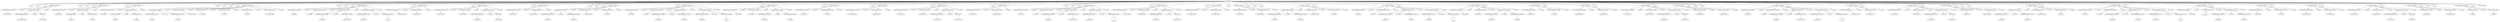 digraph {

"Prog_95323"->"<
>95324";
"Prog_95323"->"<
>95325";
"Prog_95323"->"<
>95326";
"Prog_95323"->"CallFunction_95327";
"CallFunction_95327"->"IDENTIFIERExpression_95328";
"IDENTIFIERExpression_95328"->"<options>95329";
"CallFunction_95327"->"<(>95330";
"CallFunction_95327"->"AssignmentOpetators_95331";
"AssignmentOpetators_95331"->"IDENTIFIERExpression_95332";
"IDENTIFIERExpression_95332"->"<keep.source>95333";
"AssignmentOpetators_95331"->"<=>95334";
"AssignmentOpetators_95331"->"TRUE_95335";
"TRUE_95335"->"<TRUE>95336";
"CallFunction_95327"->"<)>95337";
"Prog_95323"->"<
>95338";
"Prog_95323"->"<
>95339";
"Prog_95323"->"<
>95340";
"Prog_95323"->"CallFunction_95341";
"CallFunction_95341"->"IDENTIFIERExpression_95342";
"IDENTIFIERExpression_95342"->"<print>95343";
"CallFunction_95341"->"<(>95344";
"CallFunction_95341"->"MinusOrPlusBinary_95345";
"MinusOrPlusBinary_95345"->"INTExpression_95346";
"INTExpression_95346"->"<2>95347";
"MinusOrPlusBinary_95345"->"<+>95348";
"MinusOrPlusBinary_95345"->"INTExpression_95349";
"INTExpression_95349"->"<3>95350";
"CallFunction_95341"->"<)>95351";
"Prog_95323"->"<
>95352";
"Prog_95323"->"CallFunction_95353";
"CallFunction_95353"->"IDENTIFIERExpression_95354";
"IDENTIFIERExpression_95354"->"<print>95355";
"CallFunction_95353"->"<(>95356";
"CallFunction_95353"->"MinusOrPlusBinary_95357";
"MinusOrPlusBinary_95357"->"INTExpression_95358";
"INTExpression_95358"->"<4>95359";
"MinusOrPlusBinary_95357"->"<+>95360";
"MinusOrPlusBinary_95357"->"INTExpression_95361";
"INTExpression_95361"->"<5>95362";
"CallFunction_95353"->"<)>95363";
"Prog_95323"->"<
>95364";
"Prog_95323"->"<
>95365";
"Prog_95323"->"<
>95366";
"Prog_95323"->"<
>95367";
"Prog_95323"->"CallFunction_95368";
"CallFunction_95368"->"AssignmentOpetators_95369";
"AssignmentOpetators_95369"->"IDENTIFIERExpression_95370";
"IDENTIFIERExpression_95370"->"<z>95371";
"AssignmentOpetators_95369"->"<<->95372";
"AssignmentOpetators_95369"->"IDENTIFIERExpression_95373";
"IDENTIFIERExpression_95373"->"<c>95374";
"CallFunction_95368"->"<(>95375";
"CallFunction_95368"->"STRINGExpression_95376";
"STRINGExpression_95376"->"<# line 1>95377";
"CallFunction_95368"->"<,>95378";
"CallFunction_95368"->"STRINGExpression_95379";
"STRINGExpression_95379"->"<2+3>95380";
"CallFunction_95368"->"<,>95381";
"CallFunction_95368"->"STRINGExpression_95382";
"STRINGExpression_95382"->"<ls()>95383";
"CallFunction_95368"->"<,>95384";
"CallFunction_95368"->"STRINGExpression_95385";
"STRINGExpression_95385"->"<pi>95386";
"CallFunction_95368"->"<,>95387";
"CallFunction_95368"->"STRINGExpression_95388";
"STRINGExpression_95388"->"<# last line>95389";
"CallFunction_95368"->"<)>95390";
"Prog_95323"->"<
>95391";
"Prog_95323"->"<
>95392";
"Prog_95323"->"<
>95393";
"Prog_95323"->"CallFunction_95394";
"CallFunction_95394"->"IDENTIFIERExpression_95395";
"IDENTIFIERExpression_95395"->"<cat>95396";
"CallFunction_95394"->"<(>95397";
"CallFunction_95394"->"IDENTIFIERExpression_95398";
"IDENTIFIERExpression_95398"->"<z>95399";
"CallFunction_95394"->"<,>95400";
"CallFunction_95394"->"AssignmentOpetators_95401";
"AssignmentOpetators_95401"->"IDENTIFIERExpression_95402";
"IDENTIFIERExpression_95402"->"<file>95403";
"AssignmentOpetators_95401"->"<=>95404";
"AssignmentOpetators_95401"->"STRINGExpression_95405";
"STRINGExpression_95405"->"<testIO.R>95406";
"CallFunction_95394"->"<,>95407";
"CallFunction_95394"->"AssignmentOpetators_95408";
"AssignmentOpetators_95408"->"IDENTIFIERExpression_95409";
"IDENTIFIERExpression_95409"->"<sep>95410";
"AssignmentOpetators_95408"->"<=>95411";
"AssignmentOpetators_95408"->"STRINGExpression_95412";
"STRINGExpression_95412"->"<\n>95413";
"CallFunction_95394"->"<)>95414";
"Prog_95323"->"<
>95415";
"Prog_95323"->"CallFunction_95416";
"CallFunction_95416"->"IDENTIFIERExpression_95417";
"IDENTIFIERExpression_95417"->"<readLines>95418";
"CallFunction_95416"->"<(>95419";
"CallFunction_95416"->"STRINGExpression_95420";
"STRINGExpression_95420"->"<testIO.R>95421";
"CallFunction_95416"->"<)>95422";
"Prog_95323"->"<
>95423";
"Prog_95323"->"CallFunction_95424";
"CallFunction_95424"->"IDENTIFIERExpression_95425";
"IDENTIFIERExpression_95425"->"<source>95426";
"CallFunction_95424"->"<(>95427";
"CallFunction_95424"->"STRINGExpression_95428";
"STRINGExpression_95428"->"<testIO.R>95429";
"CallFunction_95424"->"<,>95430";
"CallFunction_95424"->"AssignmentOpetators_95431";
"AssignmentOpetators_95431"->"IDENTIFIERExpression_95432";
"IDENTIFIERExpression_95432"->"<echo>95433";
"AssignmentOpetators_95431"->"<=>95434";
"AssignmentOpetators_95431"->"TRUE_95435";
"TRUE_95435"->"<TRUE>95436";
"CallFunction_95424"->"<)>95437";
"Prog_95323"->"<
>95438";
"Prog_95323"->"CallFunction_95439";
"CallFunction_95439"->"IDENTIFIERExpression_95440";
"IDENTIFIERExpression_95440"->"<unlink>95441";
"CallFunction_95439"->"<(>95442";
"CallFunction_95439"->"STRINGExpression_95443";
"STRINGExpression_95443"->"<testIO.R>95444";
"CallFunction_95439"->"<)>95445";
"Prog_95323"->"<
>95446";
"Prog_95323"->"<
>95447";
"Prog_95323"->"<
>95448";
"Prog_95323"->"CallFunction_95449";
"CallFunction_95449"->"AssignmentOpetators_95450";
"AssignmentOpetators_95450"->"IDENTIFIERExpression_95451";
"IDENTIFIERExpression_95451"->"<zz>95452";
"AssignmentOpetators_95450"->"<<->95453";
"AssignmentOpetators_95450"->"IDENTIFIERExpression_95454";
"IDENTIFIERExpression_95454"->"<file>95455";
"CallFunction_95449"->"<(>95456";
"CallFunction_95449"->"STRINGExpression_95457";
"STRINGExpression_95457"->"<testIO.R>95458";
"CallFunction_95449"->"<,>95459";
"CallFunction_95449"->"STRINGExpression_95460";
"STRINGExpression_95460"->"<wt>95461";
"CallFunction_95449"->"<)>95462";
"Prog_95323"->"<
>95463";
"Prog_95323"->"CallFunction_95464";
"CallFunction_95464"->"IDENTIFIERExpression_95465";
"IDENTIFIERExpression_95465"->"<cat>95466";
"CallFunction_95464"->"<(>95467";
"CallFunction_95464"->"IDENTIFIERExpression_95468";
"IDENTIFIERExpression_95468"->"<z>95469";
"CallFunction_95464"->"<,>95470";
"CallFunction_95464"->"AssignmentOpetators_95471";
"AssignmentOpetators_95471"->"IDENTIFIERExpression_95472";
"IDENTIFIERExpression_95472"->"<file>95473";
"AssignmentOpetators_95471"->"<=>95474";
"AssignmentOpetators_95471"->"IDENTIFIERExpression_95475";
"IDENTIFIERExpression_95475"->"<zz>95476";
"CallFunction_95464"->"<,>95477";
"CallFunction_95464"->"AssignmentOpetators_95478";
"AssignmentOpetators_95478"->"IDENTIFIERExpression_95479";
"IDENTIFIERExpression_95479"->"<sep>95480";
"AssignmentOpetators_95478"->"<=>95481";
"AssignmentOpetators_95478"->"STRINGExpression_95482";
"STRINGExpression_95482"->"<\n>95483";
"CallFunction_95464"->"<)>95484";
"Prog_95323"->"<
>95485";
"Prog_95323"->"CallFunction_95486";
"CallFunction_95486"->"IDENTIFIERExpression_95487";
"IDENTIFIERExpression_95487"->"<cat>95488";
"CallFunction_95486"->"<(>95489";
"CallFunction_95486"->"STRINGExpression_95490";
"STRINGExpression_95490"->"<5+6>95491";
"CallFunction_95486"->"<,>95492";
"CallFunction_95486"->"AssignmentOpetators_95493";
"AssignmentOpetators_95493"->"IDENTIFIERExpression_95494";
"IDENTIFIERExpression_95494"->"<file>95495";
"AssignmentOpetators_95493"->"<=>95496";
"AssignmentOpetators_95493"->"IDENTIFIERExpression_95497";
"IDENTIFIERExpression_95497"->"<zz>95498";
"CallFunction_95486"->"<)>95499";
"Prog_95323"->"<
>95500";
"Prog_95323"->"CallFunction_95501";
"CallFunction_95501"->"IDENTIFIERExpression_95502";
"IDENTIFIERExpression_95502"->"<close>95503";
"CallFunction_95501"->"<(>95504";
"CallFunction_95501"->"IDENTIFIERExpression_95505";
"IDENTIFIERExpression_95505"->"<zz>95506";
"CallFunction_95501"->"<)>95507";
"Prog_95323"->"<
>95508";
"Prog_95323"->"CallFunction_95509";
"CallFunction_95509"->"IDENTIFIERExpression_95510";
"IDENTIFIERExpression_95510"->"<readLines>95511";
"CallFunction_95509"->"<(>95512";
"CallFunction_95509"->"STRINGExpression_95513";
"STRINGExpression_95513"->"<testIO.R>95514";
"CallFunction_95509"->"<)>95515";
"Prog_95323"->"<
>95516";
"Prog_95323"->"CallFunction_95517";
"CallFunction_95517"->"IDENTIFIERExpression_95518";
"IDENTIFIERExpression_95518"->"<source>95519";
"CallFunction_95517"->"<(>95520";
"CallFunction_95517"->"STRINGExpression_95521";
"STRINGExpression_95521"->"<testIO.R>95522";
"CallFunction_95517"->"<,>95523";
"CallFunction_95517"->"AssignmentOpetators_95524";
"AssignmentOpetators_95524"->"IDENTIFIERExpression_95525";
"IDENTIFIERExpression_95525"->"<echo>95526";
"AssignmentOpetators_95524"->"<=>95527";
"AssignmentOpetators_95524"->"TRUE_95528";
"TRUE_95528"->"<TRUE>95529";
"CallFunction_95517"->"<)>95530";
"Prog_95323"->"<
>95531";
"Prog_95323"->"CallFunction_95532";
"CallFunction_95532"->"IDENTIFIERExpression_95533";
"IDENTIFIERExpression_95533"->"<unlink>95534";
"CallFunction_95532"->"<(>95535";
"CallFunction_95532"->"STRINGExpression_95536";
"STRINGExpression_95536"->"<testIO.R>95537";
"CallFunction_95532"->"<)>95538";
"Prog_95323"->"<
>95539";
"Prog_95323"->"<
>95540";
"Prog_95323"->"<
>95541";
"Prog_95323"->"CallFunction_95542";
"CallFunction_95542"->"IDENTIFIERExpression_95543";
"IDENTIFIERExpression_95543"->"<cat>95544";
"CallFunction_95542"->"<(>95545";
"CallFunction_95542"->"IDENTIFIERExpression_95546";
"IDENTIFIERExpression_95546"->"<z>95547";
"CallFunction_95542"->"<,>95548";
"CallFunction_95542"->"AssignmentOpetators_95549";
"AssignmentOpetators_95549"->"IDENTIFIERExpression_95550";
"IDENTIFIERExpression_95550"->"<file>95551";
"AssignmentOpetators_95549"->"<=>95552";
"AssignmentOpetators_95549"->"STRINGExpression_95553";
"STRINGExpression_95553"->"<testIO.R>95554";
"CallFunction_95542"->"<,>95555";
"CallFunction_95542"->"AssignmentOpetators_95556";
"AssignmentOpetators_95556"->"IDENTIFIERExpression_95557";
"IDENTIFIERExpression_95557"->"<sep>95558";
"AssignmentOpetators_95556"->"<=>95559";
"AssignmentOpetators_95556"->"STRINGExpression_95560";
"STRINGExpression_95560"->"<\r\n>95561";
"CallFunction_95542"->"<)>95562";
"Prog_95323"->"<
>95563";
"Prog_95323"->"CallFunction_95564";
"CallFunction_95564"->"IDENTIFIERExpression_95565";
"IDENTIFIERExpression_95565"->"<source>95566";
"CallFunction_95564"->"<(>95567";
"CallFunction_95564"->"STRINGExpression_95568";
"STRINGExpression_95568"->"<testIO.R>95569";
"CallFunction_95564"->"<,>95570";
"CallFunction_95564"->"AssignmentOpetators_95571";
"AssignmentOpetators_95571"->"IDENTIFIERExpression_95572";
"IDENTIFIERExpression_95572"->"<echo>95573";
"AssignmentOpetators_95571"->"<=>95574";
"AssignmentOpetators_95571"->"TRUE_95575";
"TRUE_95575"->"<TRUE>95576";
"CallFunction_95564"->"<)>95577";
"Prog_95323"->"<
>95578";
"Prog_95323"->"CallFunction_95579";
"CallFunction_95579"->"IDENTIFIERExpression_95580";
"IDENTIFIERExpression_95580"->"<readLines>95581";
"CallFunction_95579"->"<(>95582";
"CallFunction_95579"->"STRINGExpression_95583";
"STRINGExpression_95583"->"<testIO.R>95584";
"CallFunction_95579"->"<)>95585";
"Prog_95323"->"<
>95586";
"Prog_95323"->"CallFunction_95587";
"CallFunction_95587"->"IDENTIFIERExpression_95588";
"IDENTIFIERExpression_95588"->"<unlink>95589";
"CallFunction_95587"->"<(>95590";
"CallFunction_95587"->"STRINGExpression_95591";
"STRINGExpression_95591"->"<testIO.R>95592";
"CallFunction_95587"->"<)>95593";
"Prog_95323"->"<
>95594";
"Prog_95323"->"<
>95595";
"Prog_95323"->"<
>95596";
"Prog_95323"->"CallFunction_95597";
"CallFunction_95597"->"AssignmentOpetators_95598";
"AssignmentOpetators_95598"->"IDENTIFIERExpression_95599";
"IDENTIFIERExpression_95599"->"<zz>95600";
"AssignmentOpetators_95598"->"<<->95601";
"AssignmentOpetators_95598"->"IDENTIFIERExpression_95602";
"IDENTIFIERExpression_95602"->"<file>95603";
"CallFunction_95597"->"<(>95604";
"CallFunction_95597"->"STRINGExpression_95605";
"STRINGExpression_95605"->"<testIO.R>95606";
"CallFunction_95597"->"<,>95607";
"CallFunction_95597"->"STRINGExpression_95608";
"STRINGExpression_95608"->"<wt>95609";
"CallFunction_95597"->"<)>95610";
"Prog_95323"->"<
>95611";
"Prog_95323"->"CallFunction_95612";
"CallFunction_95612"->"IDENTIFIERExpression_95613";
"IDENTIFIERExpression_95613"->"<cat>95614";
"CallFunction_95612"->"<(>95615";
"CallFunction_95612"->"IDENTIFIERExpression_95616";
"IDENTIFIERExpression_95616"->"<z>95617";
"CallFunction_95612"->"<,>95618";
"CallFunction_95612"->"AssignmentOpetators_95619";
"AssignmentOpetators_95619"->"IDENTIFIERExpression_95620";
"IDENTIFIERExpression_95620"->"<file>95621";
"AssignmentOpetators_95619"->"<=>95622";
"AssignmentOpetators_95619"->"IDENTIFIERExpression_95623";
"IDENTIFIERExpression_95623"->"<zz>95624";
"CallFunction_95612"->"<,>95625";
"CallFunction_95612"->"AssignmentOpetators_95626";
"AssignmentOpetators_95626"->"IDENTIFIERExpression_95627";
"IDENTIFIERExpression_95627"->"<sep>95628";
"AssignmentOpetators_95626"->"<=>95629";
"AssignmentOpetators_95626"->"STRINGExpression_95630";
"STRINGExpression_95630"->"<\r\n>95631";
"CallFunction_95612"->"<)>95632";
"Prog_95323"->"<
>95633";
"Prog_95323"->"CallFunction_95634";
"CallFunction_95634"->"IDENTIFIERExpression_95635";
"IDENTIFIERExpression_95635"->"<cat>95636";
"CallFunction_95634"->"<(>95637";
"CallFunction_95634"->"STRINGExpression_95638";
"STRINGExpression_95638"->"<5+6>95639";
"CallFunction_95634"->"<,>95640";
"CallFunction_95634"->"AssignmentOpetators_95641";
"AssignmentOpetators_95641"->"IDENTIFIERExpression_95642";
"IDENTIFIERExpression_95642"->"<file>95643";
"AssignmentOpetators_95641"->"<=>95644";
"AssignmentOpetators_95641"->"IDENTIFIERExpression_95645";
"IDENTIFIERExpression_95645"->"<zz>95646";
"CallFunction_95634"->"<)>95647";
"Prog_95323"->"<
>95648";
"Prog_95323"->"CallFunction_95649";
"CallFunction_95649"->"IDENTIFIERExpression_95650";
"IDENTIFIERExpression_95650"->"<close>95651";
"CallFunction_95649"->"<(>95652";
"CallFunction_95649"->"IDENTIFIERExpression_95653";
"IDENTIFIERExpression_95653"->"<zz>95654";
"CallFunction_95649"->"<)>95655";
"Prog_95323"->"<
>95656";
"Prog_95323"->"CallFunction_95657";
"CallFunction_95657"->"IDENTIFIERExpression_95658";
"IDENTIFIERExpression_95658"->"<readLines>95659";
"CallFunction_95657"->"<(>95660";
"CallFunction_95657"->"STRINGExpression_95661";
"STRINGExpression_95661"->"<testIO.R>95662";
"CallFunction_95657"->"<)>95663";
"Prog_95323"->"<
>95664";
"Prog_95323"->"CallFunction_95665";
"CallFunction_95665"->"IDENTIFIERExpression_95666";
"IDENTIFIERExpression_95666"->"<source>95667";
"CallFunction_95665"->"<(>95668";
"CallFunction_95665"->"STRINGExpression_95669";
"STRINGExpression_95669"->"<testIO.R>95670";
"CallFunction_95665"->"<,>95671";
"CallFunction_95665"->"AssignmentOpetators_95672";
"AssignmentOpetators_95672"->"IDENTIFIERExpression_95673";
"IDENTIFIERExpression_95673"->"<echo>95674";
"AssignmentOpetators_95672"->"<=>95675";
"AssignmentOpetators_95672"->"TRUE_95676";
"TRUE_95676"->"<TRUE>95677";
"CallFunction_95665"->"<)>95678";
"Prog_95323"->"<
>95679";
"Prog_95323"->"CallFunction_95680";
"CallFunction_95680"->"IDENTIFIERExpression_95681";
"IDENTIFIERExpression_95681"->"<unlink>95682";
"CallFunction_95680"->"<(>95683";
"CallFunction_95680"->"STRINGExpression_95684";
"STRINGExpression_95684"->"<testIO.R>95685";
"CallFunction_95680"->"<)>95686";
"Prog_95323"->"<
>95687";
"Prog_95323"->"<
>95688";
"Prog_95323"->"<
>95689";
"Prog_95323"->"CallFunction_95690";
"CallFunction_95690"->"IDENTIFIERExpression_95691";
"IDENTIFIERExpression_95691"->"<cat>95692";
"CallFunction_95690"->"<(>95693";
"CallFunction_95690"->"IDENTIFIERExpression_95694";
"IDENTIFIERExpression_95694"->"<z>95695";
"CallFunction_95690"->"<,>95696";
"CallFunction_95690"->"AssignmentOpetators_95697";
"AssignmentOpetators_95697"->"IDENTIFIERExpression_95698";
"IDENTIFIERExpression_95698"->"<file>95699";
"AssignmentOpetators_95697"->"<=>95700";
"AssignmentOpetators_95697"->"STRINGExpression_95701";
"STRINGExpression_95701"->"<testIO.R>95702";
"CallFunction_95690"->"<,>95703";
"CallFunction_95690"->"AssignmentOpetators_95704";
"AssignmentOpetators_95704"->"IDENTIFIERExpression_95705";
"IDENTIFIERExpression_95705"->"<sep>95706";
"AssignmentOpetators_95704"->"<=>95707";
"AssignmentOpetators_95704"->"STRINGExpression_95708";
"STRINGExpression_95708"->"<\r>95709";
"CallFunction_95690"->"<)>95710";
"Prog_95323"->"<
>95711";
"Prog_95323"->"CallFunction_95712";
"CallFunction_95712"->"IDENTIFIERExpression_95713";
"IDENTIFIERExpression_95713"->"<readLines>95714";
"CallFunction_95712"->"<(>95715";
"CallFunction_95712"->"STRINGExpression_95716";
"STRINGExpression_95716"->"<testIO.R>95717";
"CallFunction_95712"->"<)>95718";
"Prog_95323"->"<
>95719";
"Prog_95323"->"CallFunction_95720";
"CallFunction_95720"->"IDENTIFIERExpression_95721";
"IDENTIFIERExpression_95721"->"<source>95722";
"CallFunction_95720"->"<(>95723";
"CallFunction_95720"->"STRINGExpression_95724";
"STRINGExpression_95724"->"<testIO.R>95725";
"CallFunction_95720"->"<,>95726";
"CallFunction_95720"->"AssignmentOpetators_95727";
"AssignmentOpetators_95727"->"IDENTIFIERExpression_95728";
"IDENTIFIERExpression_95728"->"<echo>95729";
"AssignmentOpetators_95727"->"<=>95730";
"AssignmentOpetators_95727"->"TRUE_95731";
"TRUE_95731"->"<TRUE>95732";
"CallFunction_95720"->"<)>95733";
"Prog_95323"->"<
>95734";
"Prog_95323"->"CallFunction_95735";
"CallFunction_95735"->"IDENTIFIERExpression_95736";
"IDENTIFIERExpression_95736"->"<unlink>95737";
"CallFunction_95735"->"<(>95738";
"CallFunction_95735"->"STRINGExpression_95739";
"STRINGExpression_95739"->"<testIO.R>95740";
"CallFunction_95735"->"<)>95741";
"Prog_95323"->"<
>95742";
"Prog_95323"->"<
>95743";
"Prog_95323"->"<
>95744";
"Prog_95323"->"CallFunction_95745";
"CallFunction_95745"->"AssignmentOpetators_95746";
"AssignmentOpetators_95746"->"IDENTIFIERExpression_95747";
"IDENTIFIERExpression_95747"->"<zz>95748";
"AssignmentOpetators_95746"->"<<->95749";
"AssignmentOpetators_95746"->"IDENTIFIERExpression_95750";
"IDENTIFIERExpression_95750"->"<file>95751";
"CallFunction_95745"->"<(>95752";
"CallFunction_95745"->"STRINGExpression_95753";
"STRINGExpression_95753"->"<testIO.R>95754";
"CallFunction_95745"->"<,>95755";
"CallFunction_95745"->"STRINGExpression_95756";
"STRINGExpression_95756"->"<wt>95757";
"CallFunction_95745"->"<)>95758";
"Prog_95323"->"<
>95759";
"Prog_95323"->"CallFunction_95760";
"CallFunction_95760"->"IDENTIFIERExpression_95761";
"IDENTIFIERExpression_95761"->"<cat>95762";
"CallFunction_95760"->"<(>95763";
"CallFunction_95760"->"IDENTIFIERExpression_95764";
"IDENTIFIERExpression_95764"->"<z>95765";
"CallFunction_95760"->"<,>95766";
"CallFunction_95760"->"AssignmentOpetators_95767";
"AssignmentOpetators_95767"->"IDENTIFIERExpression_95768";
"IDENTIFIERExpression_95768"->"<file>95769";
"AssignmentOpetators_95767"->"<=>95770";
"AssignmentOpetators_95767"->"IDENTIFIERExpression_95771";
"IDENTIFIERExpression_95771"->"<zz>95772";
"CallFunction_95760"->"<,>95773";
"CallFunction_95760"->"AssignmentOpetators_95774";
"AssignmentOpetators_95774"->"IDENTIFIERExpression_95775";
"IDENTIFIERExpression_95775"->"<sep>95776";
"AssignmentOpetators_95774"->"<=>95777";
"AssignmentOpetators_95774"->"STRINGExpression_95778";
"STRINGExpression_95778"->"<\r>95779";
"CallFunction_95760"->"<)>95780";
"Prog_95323"->"<
>95781";
"Prog_95323"->"CallFunction_95782";
"CallFunction_95782"->"IDENTIFIERExpression_95783";
"IDENTIFIERExpression_95783"->"<cat>95784";
"CallFunction_95782"->"<(>95785";
"CallFunction_95782"->"STRINGExpression_95786";
"STRINGExpression_95786"->"<\r5+6>95787";
"CallFunction_95782"->"<,>95788";
"CallFunction_95782"->"AssignmentOpetators_95789";
"AssignmentOpetators_95789"->"IDENTIFIERExpression_95790";
"IDENTIFIERExpression_95790"->"<file>95791";
"AssignmentOpetators_95789"->"<=>95792";
"AssignmentOpetators_95789"->"IDENTIFIERExpression_95793";
"IDENTIFIERExpression_95793"->"<zz>95794";
"CallFunction_95782"->"<)>95795";
"Prog_95323"->"<
>95796";
"Prog_95323"->"CallFunction_95797";
"CallFunction_95797"->"IDENTIFIERExpression_95798";
"IDENTIFIERExpression_95798"->"<close>95799";
"CallFunction_95797"->"<(>95800";
"CallFunction_95797"->"IDENTIFIERExpression_95801";
"IDENTIFIERExpression_95801"->"<zz>95802";
"CallFunction_95797"->"<)>95803";
"Prog_95323"->"<
>95804";
"Prog_95323"->"CallFunction_95805";
"CallFunction_95805"->"IDENTIFIERExpression_95806";
"IDENTIFIERExpression_95806"->"<readLines>95807";
"CallFunction_95805"->"<(>95808";
"CallFunction_95805"->"STRINGExpression_95809";
"STRINGExpression_95809"->"<testIO.R>95810";
"CallFunction_95805"->"<)>95811";
"Prog_95323"->"<
>95812";
"Prog_95323"->"CallFunction_95813";
"CallFunction_95813"->"IDENTIFIERExpression_95814";
"IDENTIFIERExpression_95814"->"<source>95815";
"CallFunction_95813"->"<(>95816";
"CallFunction_95813"->"STRINGExpression_95817";
"STRINGExpression_95817"->"<testIO.R>95818";
"CallFunction_95813"->"<,>95819";
"CallFunction_95813"->"AssignmentOpetators_95820";
"AssignmentOpetators_95820"->"IDENTIFIERExpression_95821";
"IDENTIFIERExpression_95821"->"<echo>95822";
"AssignmentOpetators_95820"->"<=>95823";
"AssignmentOpetators_95820"->"TRUE_95824";
"TRUE_95824"->"<TRUE>95825";
"CallFunction_95813"->"<)>95826";
"Prog_95323"->"<
>95827";
"Prog_95323"->"CallFunction_95828";
"CallFunction_95828"->"IDENTIFIERExpression_95829";
"IDENTIFIERExpression_95829"->"<unlink>95830";
"CallFunction_95828"->"<(>95831";
"CallFunction_95828"->"STRINGExpression_95832";
"STRINGExpression_95832"->"<testIO.R>95833";
"CallFunction_95828"->"<)>95834";
"Prog_95323"->"<
>95835";
"Prog_95323"->"<
>95836";
"Prog_95323"->"<
>95837";
"Prog_95323"->"MinusOrPlusBinary_95838";
"MinusOrPlusBinary_95838"->"INTExpression_95839";
"INTExpression_95839"->"<2>95840";
"MinusOrPlusBinary_95838"->"<+>95841";
"MinusOrPlusBinary_95838"->"INTExpression_95842";
"INTExpression_95842"->"<2>95843";
"Prog_95323"->"<
>95844";
"Prog_95323"->"<<EOF>>95845";
}
